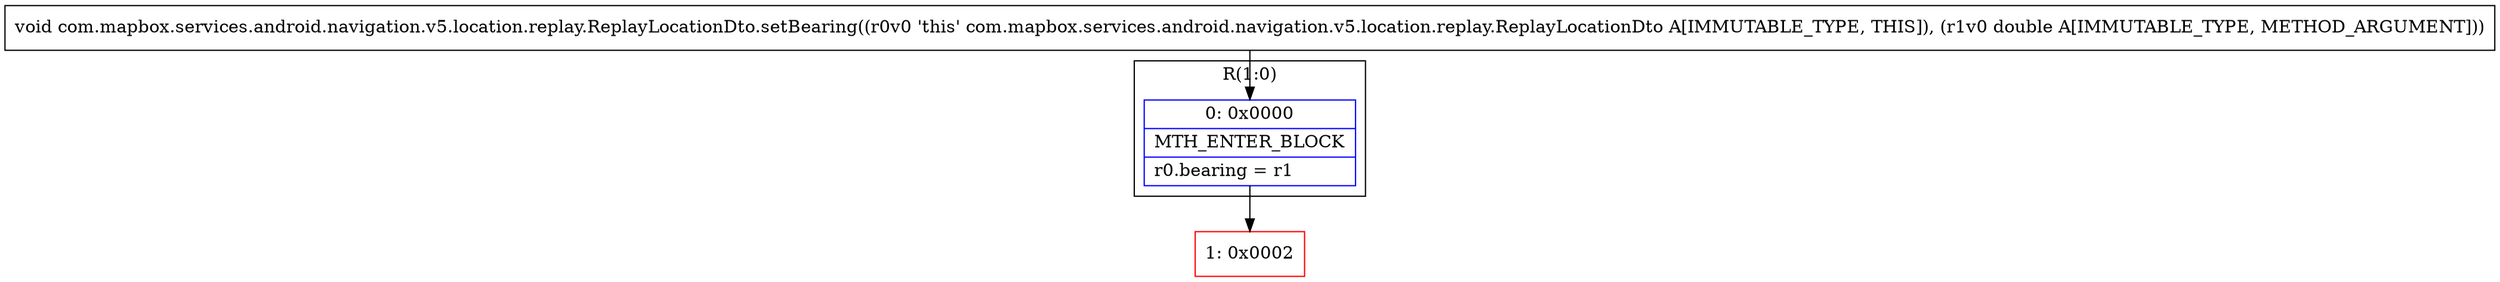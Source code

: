 digraph "CFG forcom.mapbox.services.android.navigation.v5.location.replay.ReplayLocationDto.setBearing(D)V" {
subgraph cluster_Region_617654496 {
label = "R(1:0)";
node [shape=record,color=blue];
Node_0 [shape=record,label="{0\:\ 0x0000|MTH_ENTER_BLOCK\l|r0.bearing = r1\l}"];
}
Node_1 [shape=record,color=red,label="{1\:\ 0x0002}"];
MethodNode[shape=record,label="{void com.mapbox.services.android.navigation.v5.location.replay.ReplayLocationDto.setBearing((r0v0 'this' com.mapbox.services.android.navigation.v5.location.replay.ReplayLocationDto A[IMMUTABLE_TYPE, THIS]), (r1v0 double A[IMMUTABLE_TYPE, METHOD_ARGUMENT])) }"];
MethodNode -> Node_0;
Node_0 -> Node_1;
}

